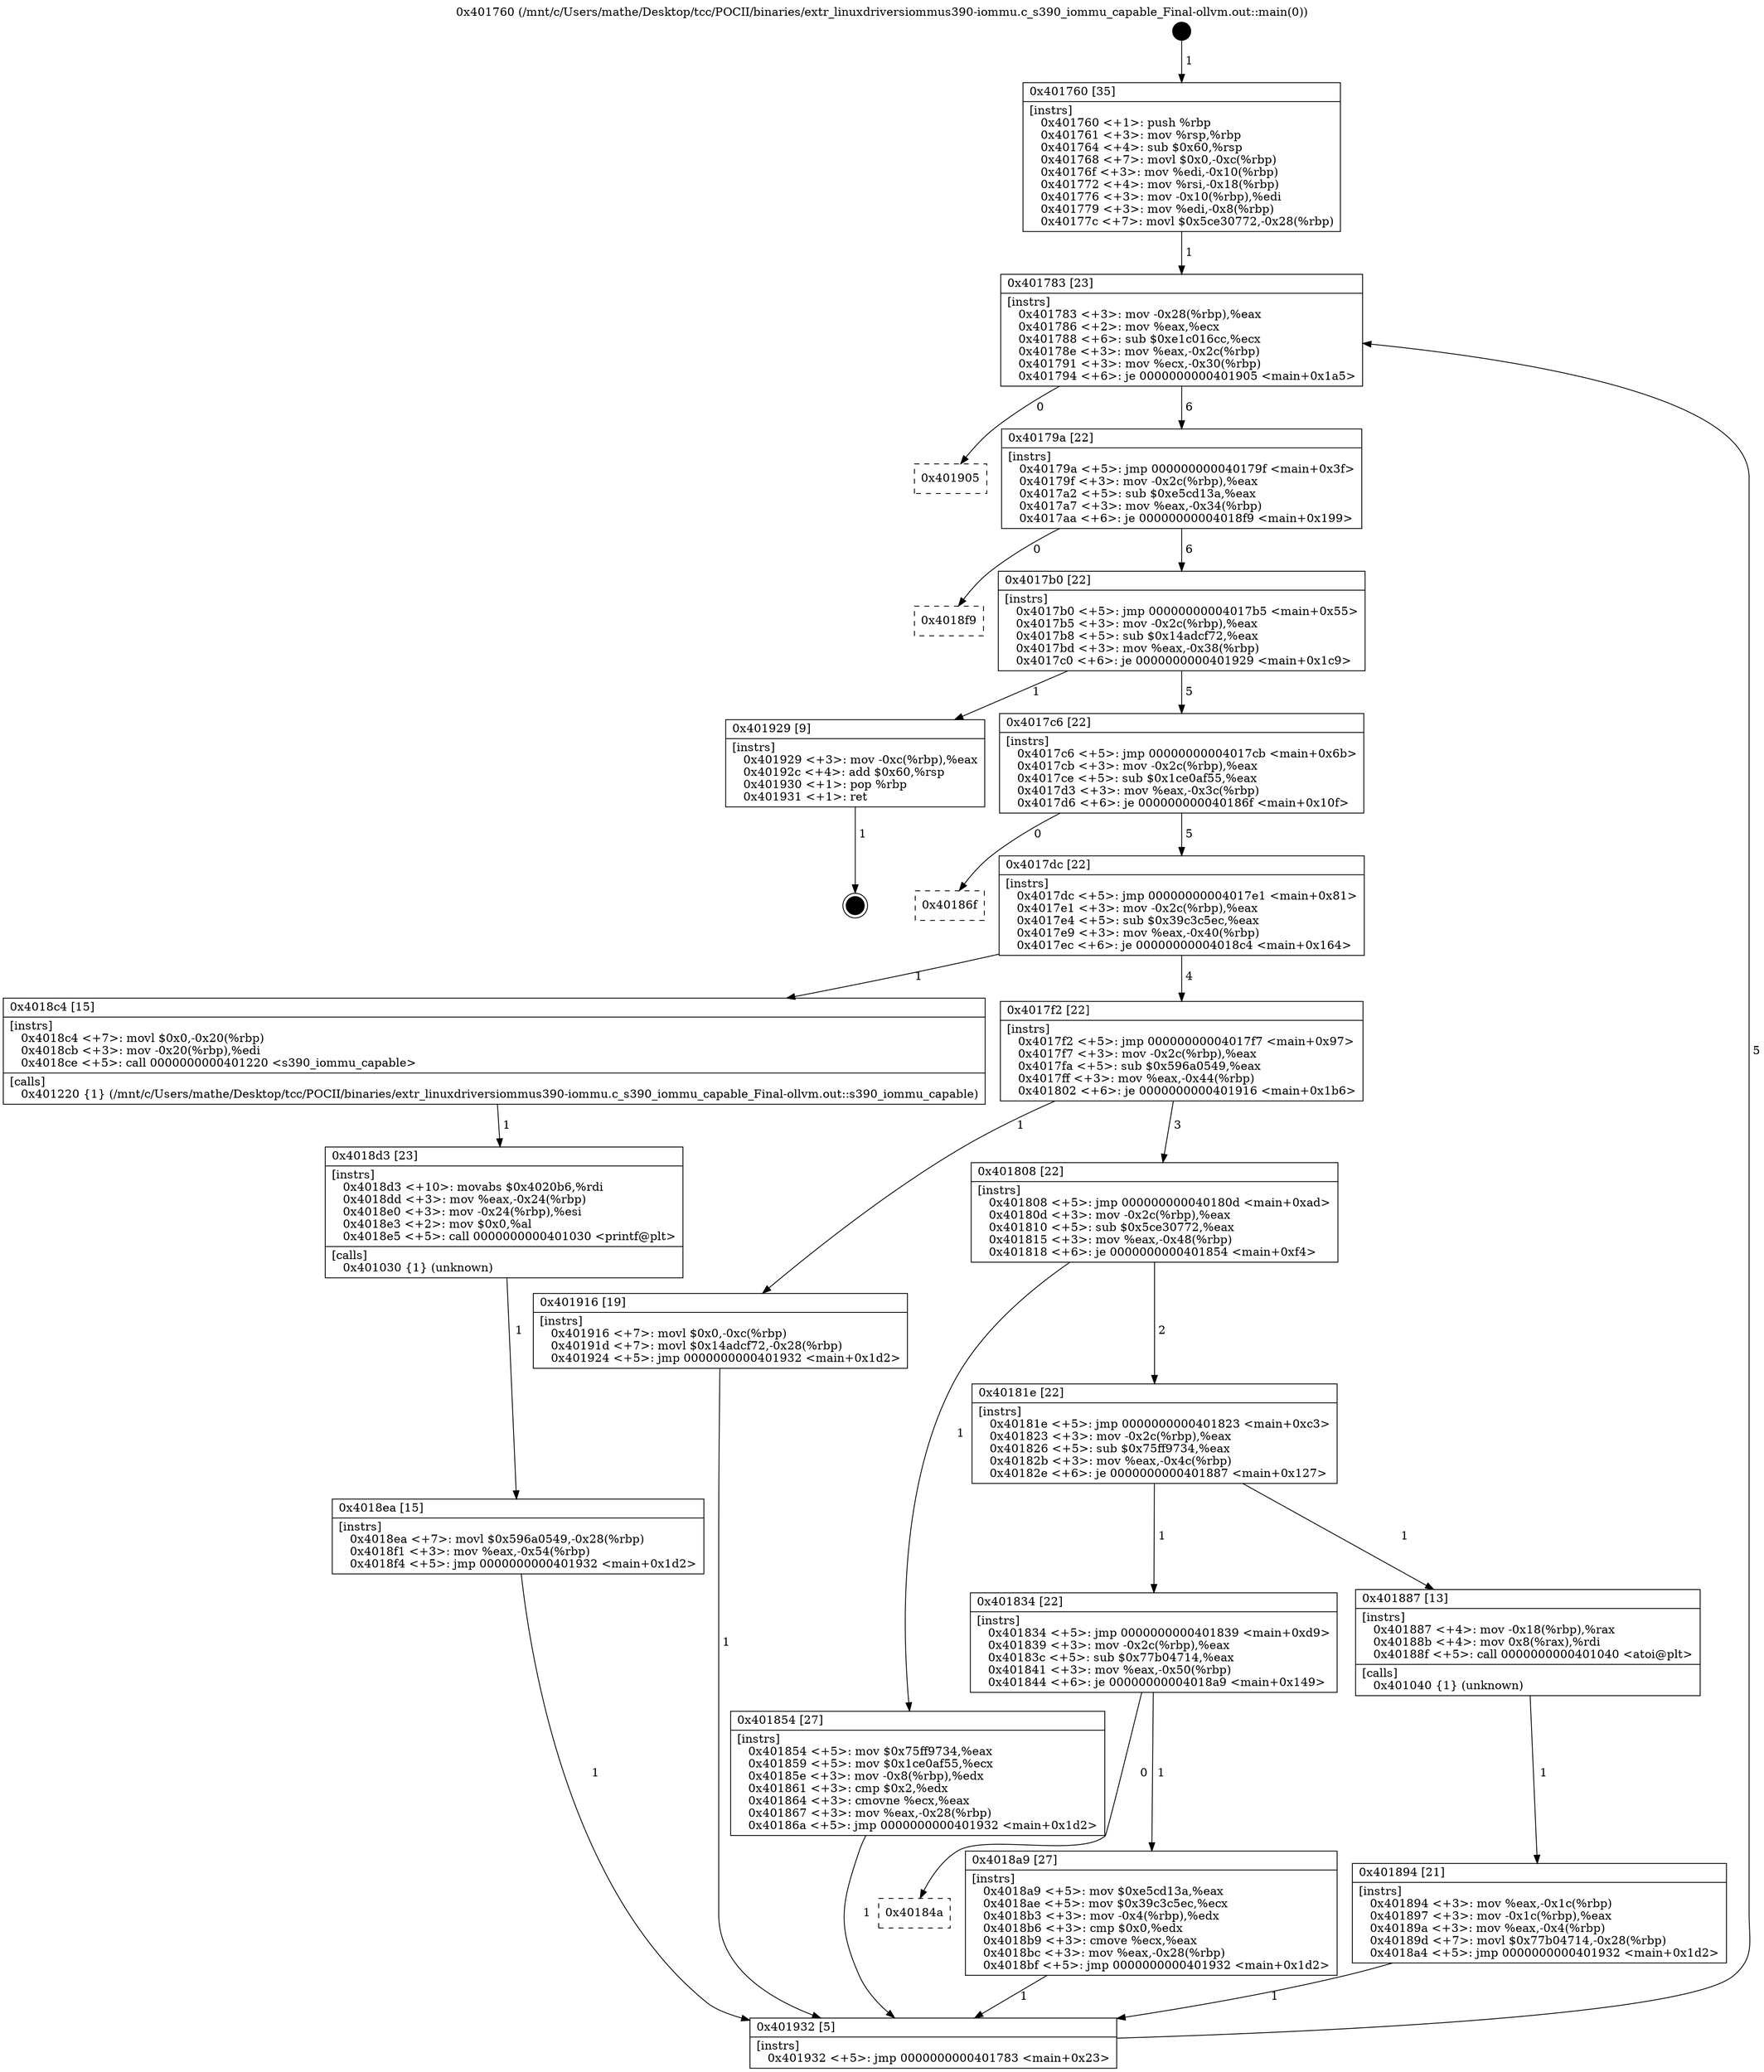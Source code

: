 digraph "0x401760" {
  label = "0x401760 (/mnt/c/Users/mathe/Desktop/tcc/POCII/binaries/extr_linuxdriversiommus390-iommu.c_s390_iommu_capable_Final-ollvm.out::main(0))"
  labelloc = "t"
  node[shape=record]

  Entry [label="",width=0.3,height=0.3,shape=circle,fillcolor=black,style=filled]
  "0x401783" [label="{
     0x401783 [23]\l
     | [instrs]\l
     &nbsp;&nbsp;0x401783 \<+3\>: mov -0x28(%rbp),%eax\l
     &nbsp;&nbsp;0x401786 \<+2\>: mov %eax,%ecx\l
     &nbsp;&nbsp;0x401788 \<+6\>: sub $0xe1c016cc,%ecx\l
     &nbsp;&nbsp;0x40178e \<+3\>: mov %eax,-0x2c(%rbp)\l
     &nbsp;&nbsp;0x401791 \<+3\>: mov %ecx,-0x30(%rbp)\l
     &nbsp;&nbsp;0x401794 \<+6\>: je 0000000000401905 \<main+0x1a5\>\l
  }"]
  "0x401905" [label="{
     0x401905\l
  }", style=dashed]
  "0x40179a" [label="{
     0x40179a [22]\l
     | [instrs]\l
     &nbsp;&nbsp;0x40179a \<+5\>: jmp 000000000040179f \<main+0x3f\>\l
     &nbsp;&nbsp;0x40179f \<+3\>: mov -0x2c(%rbp),%eax\l
     &nbsp;&nbsp;0x4017a2 \<+5\>: sub $0xe5cd13a,%eax\l
     &nbsp;&nbsp;0x4017a7 \<+3\>: mov %eax,-0x34(%rbp)\l
     &nbsp;&nbsp;0x4017aa \<+6\>: je 00000000004018f9 \<main+0x199\>\l
  }"]
  Exit [label="",width=0.3,height=0.3,shape=circle,fillcolor=black,style=filled,peripheries=2]
  "0x4018f9" [label="{
     0x4018f9\l
  }", style=dashed]
  "0x4017b0" [label="{
     0x4017b0 [22]\l
     | [instrs]\l
     &nbsp;&nbsp;0x4017b0 \<+5\>: jmp 00000000004017b5 \<main+0x55\>\l
     &nbsp;&nbsp;0x4017b5 \<+3\>: mov -0x2c(%rbp),%eax\l
     &nbsp;&nbsp;0x4017b8 \<+5\>: sub $0x14adcf72,%eax\l
     &nbsp;&nbsp;0x4017bd \<+3\>: mov %eax,-0x38(%rbp)\l
     &nbsp;&nbsp;0x4017c0 \<+6\>: je 0000000000401929 \<main+0x1c9\>\l
  }"]
  "0x4018ea" [label="{
     0x4018ea [15]\l
     | [instrs]\l
     &nbsp;&nbsp;0x4018ea \<+7\>: movl $0x596a0549,-0x28(%rbp)\l
     &nbsp;&nbsp;0x4018f1 \<+3\>: mov %eax,-0x54(%rbp)\l
     &nbsp;&nbsp;0x4018f4 \<+5\>: jmp 0000000000401932 \<main+0x1d2\>\l
  }"]
  "0x401929" [label="{
     0x401929 [9]\l
     | [instrs]\l
     &nbsp;&nbsp;0x401929 \<+3\>: mov -0xc(%rbp),%eax\l
     &nbsp;&nbsp;0x40192c \<+4\>: add $0x60,%rsp\l
     &nbsp;&nbsp;0x401930 \<+1\>: pop %rbp\l
     &nbsp;&nbsp;0x401931 \<+1\>: ret\l
  }"]
  "0x4017c6" [label="{
     0x4017c6 [22]\l
     | [instrs]\l
     &nbsp;&nbsp;0x4017c6 \<+5\>: jmp 00000000004017cb \<main+0x6b\>\l
     &nbsp;&nbsp;0x4017cb \<+3\>: mov -0x2c(%rbp),%eax\l
     &nbsp;&nbsp;0x4017ce \<+5\>: sub $0x1ce0af55,%eax\l
     &nbsp;&nbsp;0x4017d3 \<+3\>: mov %eax,-0x3c(%rbp)\l
     &nbsp;&nbsp;0x4017d6 \<+6\>: je 000000000040186f \<main+0x10f\>\l
  }"]
  "0x4018d3" [label="{
     0x4018d3 [23]\l
     | [instrs]\l
     &nbsp;&nbsp;0x4018d3 \<+10\>: movabs $0x4020b6,%rdi\l
     &nbsp;&nbsp;0x4018dd \<+3\>: mov %eax,-0x24(%rbp)\l
     &nbsp;&nbsp;0x4018e0 \<+3\>: mov -0x24(%rbp),%esi\l
     &nbsp;&nbsp;0x4018e3 \<+2\>: mov $0x0,%al\l
     &nbsp;&nbsp;0x4018e5 \<+5\>: call 0000000000401030 \<printf@plt\>\l
     | [calls]\l
     &nbsp;&nbsp;0x401030 \{1\} (unknown)\l
  }"]
  "0x40186f" [label="{
     0x40186f\l
  }", style=dashed]
  "0x4017dc" [label="{
     0x4017dc [22]\l
     | [instrs]\l
     &nbsp;&nbsp;0x4017dc \<+5\>: jmp 00000000004017e1 \<main+0x81\>\l
     &nbsp;&nbsp;0x4017e1 \<+3\>: mov -0x2c(%rbp),%eax\l
     &nbsp;&nbsp;0x4017e4 \<+5\>: sub $0x39c3c5ec,%eax\l
     &nbsp;&nbsp;0x4017e9 \<+3\>: mov %eax,-0x40(%rbp)\l
     &nbsp;&nbsp;0x4017ec \<+6\>: je 00000000004018c4 \<main+0x164\>\l
  }"]
  "0x40184a" [label="{
     0x40184a\l
  }", style=dashed]
  "0x4018c4" [label="{
     0x4018c4 [15]\l
     | [instrs]\l
     &nbsp;&nbsp;0x4018c4 \<+7\>: movl $0x0,-0x20(%rbp)\l
     &nbsp;&nbsp;0x4018cb \<+3\>: mov -0x20(%rbp),%edi\l
     &nbsp;&nbsp;0x4018ce \<+5\>: call 0000000000401220 \<s390_iommu_capable\>\l
     | [calls]\l
     &nbsp;&nbsp;0x401220 \{1\} (/mnt/c/Users/mathe/Desktop/tcc/POCII/binaries/extr_linuxdriversiommus390-iommu.c_s390_iommu_capable_Final-ollvm.out::s390_iommu_capable)\l
  }"]
  "0x4017f2" [label="{
     0x4017f2 [22]\l
     | [instrs]\l
     &nbsp;&nbsp;0x4017f2 \<+5\>: jmp 00000000004017f7 \<main+0x97\>\l
     &nbsp;&nbsp;0x4017f7 \<+3\>: mov -0x2c(%rbp),%eax\l
     &nbsp;&nbsp;0x4017fa \<+5\>: sub $0x596a0549,%eax\l
     &nbsp;&nbsp;0x4017ff \<+3\>: mov %eax,-0x44(%rbp)\l
     &nbsp;&nbsp;0x401802 \<+6\>: je 0000000000401916 \<main+0x1b6\>\l
  }"]
  "0x4018a9" [label="{
     0x4018a9 [27]\l
     | [instrs]\l
     &nbsp;&nbsp;0x4018a9 \<+5\>: mov $0xe5cd13a,%eax\l
     &nbsp;&nbsp;0x4018ae \<+5\>: mov $0x39c3c5ec,%ecx\l
     &nbsp;&nbsp;0x4018b3 \<+3\>: mov -0x4(%rbp),%edx\l
     &nbsp;&nbsp;0x4018b6 \<+3\>: cmp $0x0,%edx\l
     &nbsp;&nbsp;0x4018b9 \<+3\>: cmove %ecx,%eax\l
     &nbsp;&nbsp;0x4018bc \<+3\>: mov %eax,-0x28(%rbp)\l
     &nbsp;&nbsp;0x4018bf \<+5\>: jmp 0000000000401932 \<main+0x1d2\>\l
  }"]
  "0x401916" [label="{
     0x401916 [19]\l
     | [instrs]\l
     &nbsp;&nbsp;0x401916 \<+7\>: movl $0x0,-0xc(%rbp)\l
     &nbsp;&nbsp;0x40191d \<+7\>: movl $0x14adcf72,-0x28(%rbp)\l
     &nbsp;&nbsp;0x401924 \<+5\>: jmp 0000000000401932 \<main+0x1d2\>\l
  }"]
  "0x401808" [label="{
     0x401808 [22]\l
     | [instrs]\l
     &nbsp;&nbsp;0x401808 \<+5\>: jmp 000000000040180d \<main+0xad\>\l
     &nbsp;&nbsp;0x40180d \<+3\>: mov -0x2c(%rbp),%eax\l
     &nbsp;&nbsp;0x401810 \<+5\>: sub $0x5ce30772,%eax\l
     &nbsp;&nbsp;0x401815 \<+3\>: mov %eax,-0x48(%rbp)\l
     &nbsp;&nbsp;0x401818 \<+6\>: je 0000000000401854 \<main+0xf4\>\l
  }"]
  "0x401894" [label="{
     0x401894 [21]\l
     | [instrs]\l
     &nbsp;&nbsp;0x401894 \<+3\>: mov %eax,-0x1c(%rbp)\l
     &nbsp;&nbsp;0x401897 \<+3\>: mov -0x1c(%rbp),%eax\l
     &nbsp;&nbsp;0x40189a \<+3\>: mov %eax,-0x4(%rbp)\l
     &nbsp;&nbsp;0x40189d \<+7\>: movl $0x77b04714,-0x28(%rbp)\l
     &nbsp;&nbsp;0x4018a4 \<+5\>: jmp 0000000000401932 \<main+0x1d2\>\l
  }"]
  "0x401854" [label="{
     0x401854 [27]\l
     | [instrs]\l
     &nbsp;&nbsp;0x401854 \<+5\>: mov $0x75ff9734,%eax\l
     &nbsp;&nbsp;0x401859 \<+5\>: mov $0x1ce0af55,%ecx\l
     &nbsp;&nbsp;0x40185e \<+3\>: mov -0x8(%rbp),%edx\l
     &nbsp;&nbsp;0x401861 \<+3\>: cmp $0x2,%edx\l
     &nbsp;&nbsp;0x401864 \<+3\>: cmovne %ecx,%eax\l
     &nbsp;&nbsp;0x401867 \<+3\>: mov %eax,-0x28(%rbp)\l
     &nbsp;&nbsp;0x40186a \<+5\>: jmp 0000000000401932 \<main+0x1d2\>\l
  }"]
  "0x40181e" [label="{
     0x40181e [22]\l
     | [instrs]\l
     &nbsp;&nbsp;0x40181e \<+5\>: jmp 0000000000401823 \<main+0xc3\>\l
     &nbsp;&nbsp;0x401823 \<+3\>: mov -0x2c(%rbp),%eax\l
     &nbsp;&nbsp;0x401826 \<+5\>: sub $0x75ff9734,%eax\l
     &nbsp;&nbsp;0x40182b \<+3\>: mov %eax,-0x4c(%rbp)\l
     &nbsp;&nbsp;0x40182e \<+6\>: je 0000000000401887 \<main+0x127\>\l
  }"]
  "0x401932" [label="{
     0x401932 [5]\l
     | [instrs]\l
     &nbsp;&nbsp;0x401932 \<+5\>: jmp 0000000000401783 \<main+0x23\>\l
  }"]
  "0x401760" [label="{
     0x401760 [35]\l
     | [instrs]\l
     &nbsp;&nbsp;0x401760 \<+1\>: push %rbp\l
     &nbsp;&nbsp;0x401761 \<+3\>: mov %rsp,%rbp\l
     &nbsp;&nbsp;0x401764 \<+4\>: sub $0x60,%rsp\l
     &nbsp;&nbsp;0x401768 \<+7\>: movl $0x0,-0xc(%rbp)\l
     &nbsp;&nbsp;0x40176f \<+3\>: mov %edi,-0x10(%rbp)\l
     &nbsp;&nbsp;0x401772 \<+4\>: mov %rsi,-0x18(%rbp)\l
     &nbsp;&nbsp;0x401776 \<+3\>: mov -0x10(%rbp),%edi\l
     &nbsp;&nbsp;0x401779 \<+3\>: mov %edi,-0x8(%rbp)\l
     &nbsp;&nbsp;0x40177c \<+7\>: movl $0x5ce30772,-0x28(%rbp)\l
  }"]
  "0x401834" [label="{
     0x401834 [22]\l
     | [instrs]\l
     &nbsp;&nbsp;0x401834 \<+5\>: jmp 0000000000401839 \<main+0xd9\>\l
     &nbsp;&nbsp;0x401839 \<+3\>: mov -0x2c(%rbp),%eax\l
     &nbsp;&nbsp;0x40183c \<+5\>: sub $0x77b04714,%eax\l
     &nbsp;&nbsp;0x401841 \<+3\>: mov %eax,-0x50(%rbp)\l
     &nbsp;&nbsp;0x401844 \<+6\>: je 00000000004018a9 \<main+0x149\>\l
  }"]
  "0x401887" [label="{
     0x401887 [13]\l
     | [instrs]\l
     &nbsp;&nbsp;0x401887 \<+4\>: mov -0x18(%rbp),%rax\l
     &nbsp;&nbsp;0x40188b \<+4\>: mov 0x8(%rax),%rdi\l
     &nbsp;&nbsp;0x40188f \<+5\>: call 0000000000401040 \<atoi@plt\>\l
     | [calls]\l
     &nbsp;&nbsp;0x401040 \{1\} (unknown)\l
  }"]
  Entry -> "0x401760" [label=" 1"]
  "0x401783" -> "0x401905" [label=" 0"]
  "0x401783" -> "0x40179a" [label=" 6"]
  "0x401929" -> Exit [label=" 1"]
  "0x40179a" -> "0x4018f9" [label=" 0"]
  "0x40179a" -> "0x4017b0" [label=" 6"]
  "0x401916" -> "0x401932" [label=" 1"]
  "0x4017b0" -> "0x401929" [label=" 1"]
  "0x4017b0" -> "0x4017c6" [label=" 5"]
  "0x4018ea" -> "0x401932" [label=" 1"]
  "0x4017c6" -> "0x40186f" [label=" 0"]
  "0x4017c6" -> "0x4017dc" [label=" 5"]
  "0x4018d3" -> "0x4018ea" [label=" 1"]
  "0x4017dc" -> "0x4018c4" [label=" 1"]
  "0x4017dc" -> "0x4017f2" [label=" 4"]
  "0x4018c4" -> "0x4018d3" [label=" 1"]
  "0x4017f2" -> "0x401916" [label=" 1"]
  "0x4017f2" -> "0x401808" [label=" 3"]
  "0x4018a9" -> "0x401932" [label=" 1"]
  "0x401808" -> "0x401854" [label=" 1"]
  "0x401808" -> "0x40181e" [label=" 2"]
  "0x401854" -> "0x401932" [label=" 1"]
  "0x401760" -> "0x401783" [label=" 1"]
  "0x401932" -> "0x401783" [label=" 5"]
  "0x401834" -> "0x4018a9" [label=" 1"]
  "0x40181e" -> "0x401887" [label=" 1"]
  "0x40181e" -> "0x401834" [label=" 1"]
  "0x401887" -> "0x401894" [label=" 1"]
  "0x401894" -> "0x401932" [label=" 1"]
  "0x401834" -> "0x40184a" [label=" 0"]
}
